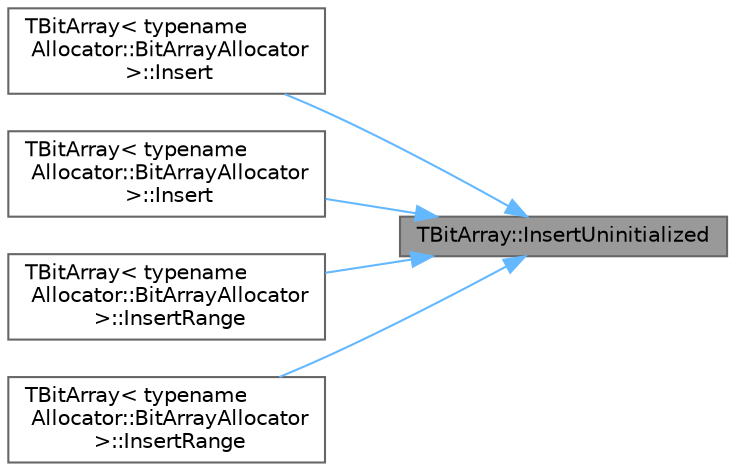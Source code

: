 digraph "TBitArray::InsertUninitialized"
{
 // INTERACTIVE_SVG=YES
 // LATEX_PDF_SIZE
  bgcolor="transparent";
  edge [fontname=Helvetica,fontsize=10,labelfontname=Helvetica,labelfontsize=10];
  node [fontname=Helvetica,fontsize=10,shape=box,height=0.2,width=0.4];
  rankdir="RL";
  Node1 [id="Node000001",label="TBitArray::InsertUninitialized",height=0.2,width=0.4,color="gray40", fillcolor="grey60", style="filled", fontcolor="black",tooltip="Inserts space for multiple bits into the array, starting at the given index."];
  Node1 -> Node2 [id="edge1_Node000001_Node000002",dir="back",color="steelblue1",style="solid",tooltip=" "];
  Node2 [id="Node000002",label="TBitArray\< typename\l Allocator::BitArrayAllocator\l \>::Insert",height=0.2,width=0.4,color="grey40", fillcolor="white", style="filled",URL="$d5/d67/classTBitArray.html#a9ac670e42b8e7edff6b90330182ab517",tooltip=" "];
  Node1 -> Node3 [id="edge2_Node000001_Node000003",dir="back",color="steelblue1",style="solid",tooltip=" "];
  Node3 [id="Node000003",label="TBitArray\< typename\l Allocator::BitArrayAllocator\l \>::Insert",height=0.2,width=0.4,color="grey40", fillcolor="white", style="filled",URL="$d5/d67/classTBitArray.html#aa1da7df2f7855b72dc7e65f6eefa7580",tooltip=" "];
  Node1 -> Node4 [id="edge3_Node000001_Node000004",dir="back",color="steelblue1",style="solid",tooltip=" "];
  Node4 [id="Node000004",label="TBitArray\< typename\l Allocator::BitArrayAllocator\l \>::InsertRange",height=0.2,width=0.4,color="grey40", fillcolor="white", style="filled",URL="$d5/d67/classTBitArray.html#ae1f3556f5d12ee868069e9d6eeab0509",tooltip=" "];
  Node1 -> Node5 [id="edge4_Node000001_Node000005",dir="back",color="steelblue1",style="solid",tooltip=" "];
  Node5 [id="Node000005",label="TBitArray\< typename\l Allocator::BitArrayAllocator\l \>::InsertRange",height=0.2,width=0.4,color="grey40", fillcolor="white", style="filled",URL="$d5/d67/classTBitArray.html#a5a336e8b097c1ea44caea2c39b03eac0",tooltip=" "];
}
